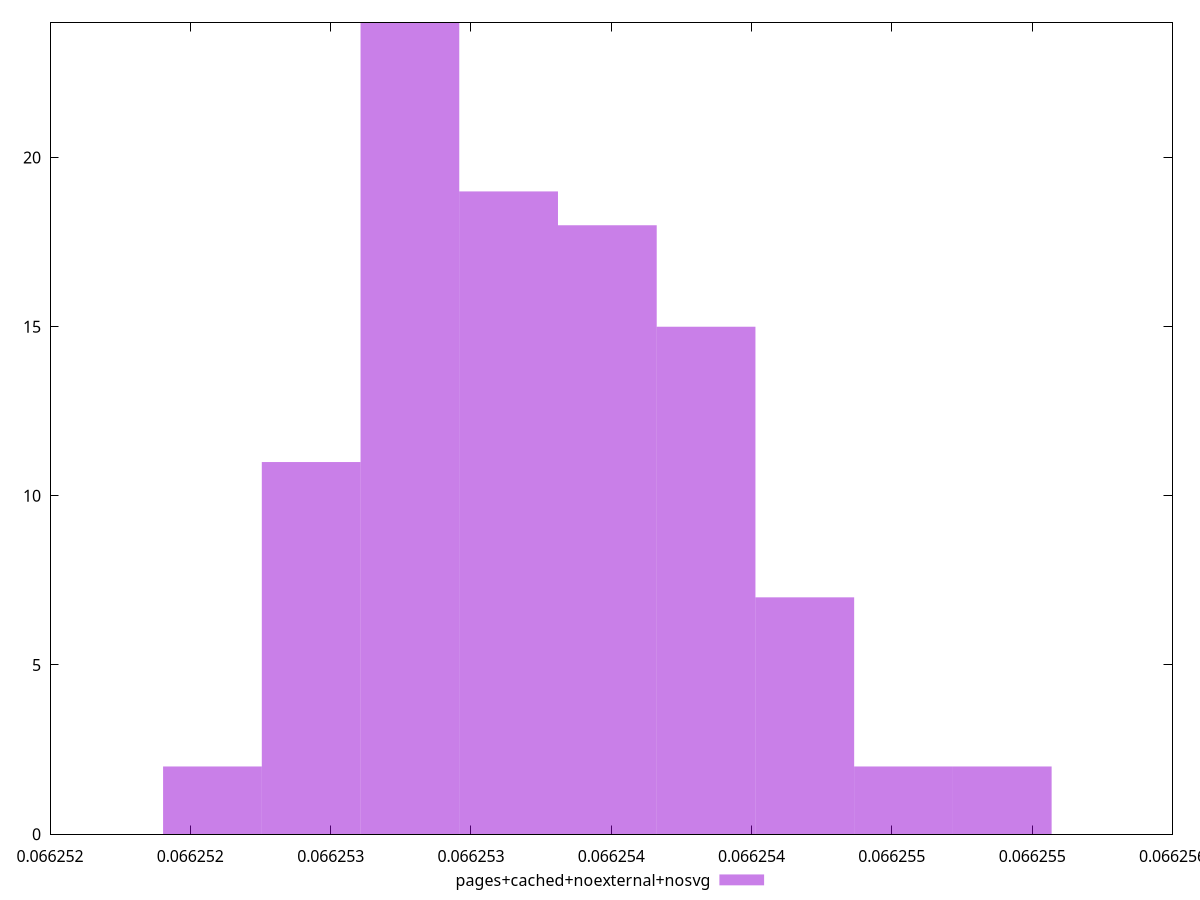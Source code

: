 $_pagesCachedNoexternalNosvg <<EOF
0.06625363428090042 19
0.06625293065640521 11
0.06625328246865281 24
0.06625398609314802 18
0.06625433790539563 15
0.06625539334213844 2
0.06625468971764323 7
0.06625257884415761 2
0.06625504152989083 2
EOF
set key outside below
set terminal pngcairo
set output "report_00006_2020-11-02T20-21-41.718Z/total-byte-weight/pages+cached+noexternal+nosvg//hist.png"
set yrange [0:24]
set boxwidth 3.518122476032966e-7
set style fill transparent solid 0.5 noborder
plot $_pagesCachedNoexternalNosvg title "pages+cached+noexternal+nosvg" with boxes ,